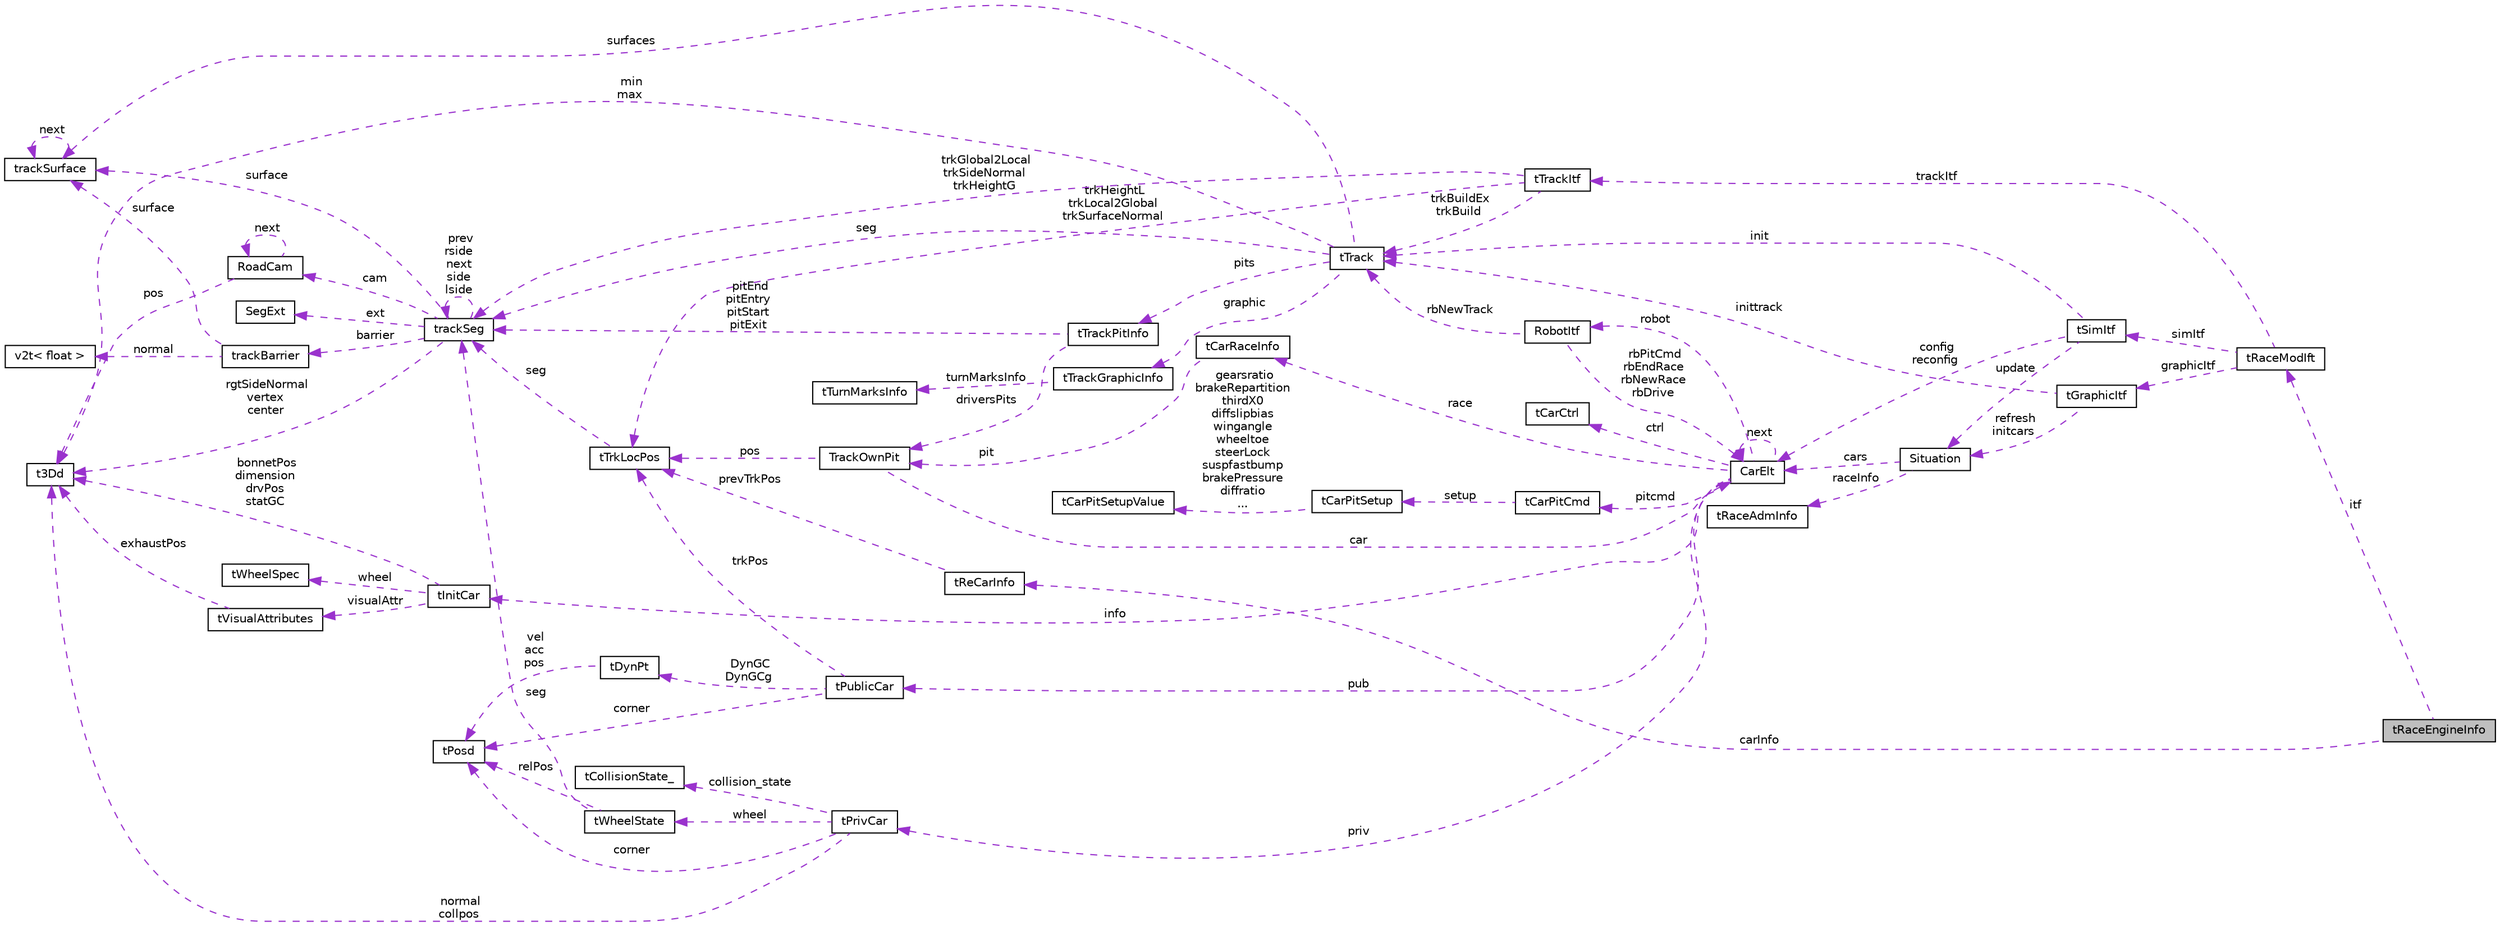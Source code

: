 digraph "tRaceEngineInfo"
{
  edge [fontname="Helvetica",fontsize="10",labelfontname="Helvetica",labelfontsize="10"];
  node [fontname="Helvetica",fontsize="10",shape=record];
  rankdir="LR";
  Node1 [label="tRaceEngineInfo",height=0.2,width=0.4,color="black", fillcolor="grey75", style="filled", fontcolor="black"];
  Node2 -> Node1 [dir="back",color="darkorchid3",fontsize="10",style="dashed",label=" carInfo" ,fontname="Helvetica"];
  Node2 [label="tReCarInfo",height=0.2,width=0.4,color="black", fillcolor="white", style="filled",URL="$structt_re_car_info.html",tooltip="Race Engine Car Information about the race. "];
  Node3 -> Node2 [dir="back",color="darkorchid3",fontsize="10",style="dashed",label=" prevTrkPos" ,fontname="Helvetica"];
  Node3 [label="tTrkLocPos",height=0.2,width=0.4,color="black", fillcolor="white", style="filled",URL="$structt_trk_loc_pos.html",tooltip="Location on the track in local coordinates. "];
  Node4 -> Node3 [dir="back",color="darkorchid3",fontsize="10",style="dashed",label=" seg" ,fontname="Helvetica"];
  Node4 [label="trackSeg",height=0.2,width=0.4,color="black", fillcolor="white", style="filled",URL="$structtrack_seg.html",tooltip="Track segment (tTrackSeg) The segments can be straights (type TR_STR): (the track goes from the right..."];
  Node5 -> Node4 [dir="back",color="darkorchid3",fontsize="10",style="dashed",label=" rgtSideNormal\nvertex\ncenter" ,fontname="Helvetica"];
  Node5 [label="t3Dd",height=0.2,width=0.4,color="black", fillcolor="white", style="filled",URL="$structt3_dd.html",tooltip="3D point. "];
  Node6 -> Node4 [dir="back",color="darkorchid3",fontsize="10",style="dashed",label=" barrier" ,fontname="Helvetica"];
  Node6 [label="trackBarrier",height=0.2,width=0.4,color="black", fillcolor="white", style="filled",URL="$structtrack_barrier.html",tooltip="Barrier. "];
  Node7 -> Node6 [dir="back",color="darkorchid3",fontsize="10",style="dashed",label=" surface" ,fontname="Helvetica"];
  Node7 [label="trackSurface",height=0.2,width=0.4,color="black", fillcolor="white", style="filled",URL="$structtrack_surface.html",tooltip="Surface. "];
  Node7 -> Node7 [dir="back",color="darkorchid3",fontsize="10",style="dashed",label=" next" ,fontname="Helvetica"];
  Node8 -> Node6 [dir="back",color="darkorchid3",fontsize="10",style="dashed",label=" normal" ,fontname="Helvetica"];
  Node8 [label="v2t\< float \>",height=0.2,width=0.4,color="black", fillcolor="white", style="filled",URL="$classv2t.html"];
  Node7 -> Node4 [dir="back",color="darkorchid3",fontsize="10",style="dashed",label=" surface" ,fontname="Helvetica"];
  Node9 -> Node4 [dir="back",color="darkorchid3",fontsize="10",style="dashed",label=" cam" ,fontname="Helvetica"];
  Node9 [label="RoadCam",height=0.2,width=0.4,color="black", fillcolor="white", style="filled",URL="$struct_road_cam.html",tooltip="road camera "];
  Node5 -> Node9 [dir="back",color="darkorchid3",fontsize="10",style="dashed",label=" pos" ,fontname="Helvetica"];
  Node9 -> Node9 [dir="back",color="darkorchid3",fontsize="10",style="dashed",label=" next" ,fontname="Helvetica"];
  Node10 -> Node4 [dir="back",color="darkorchid3",fontsize="10",style="dashed",label=" ext" ,fontname="Helvetica"];
  Node10 [label="SegExt",height=0.2,width=0.4,color="black", fillcolor="white", style="filled",URL="$struct_seg_ext.html",tooltip="Extended track segment. "];
  Node4 -> Node4 [dir="back",color="darkorchid3",fontsize="10",style="dashed",label=" prev\nrside\nnext\nside\nlside" ,fontname="Helvetica"];
  Node11 -> Node1 [dir="back",color="darkorchid3",fontsize="10",style="dashed",label=" itf" ,fontname="Helvetica"];
  Node11 [label="tRaceModIft",height=0.2,width=0.4,color="black", fillcolor="white", style="filled",URL="$structt_race_mod_ift.html",tooltip="Race Engine. "];
  Node12 -> Node11 [dir="back",color="darkorchid3",fontsize="10",style="dashed",label=" graphicItf" ,fontname="Helvetica"];
  Node12 [label="tGraphicItf",height=0.2,width=0.4,color="black", fillcolor="white", style="filled",URL="$structt_graphic_itf.html",tooltip="Interface Structure for Graphic Renering Module. "];
  Node13 -> Node12 [dir="back",color="darkorchid3",fontsize="10",style="dashed",label=" refresh\ninitcars" ,fontname="Helvetica"];
  Node13 [label="Situation",height=0.2,width=0.4,color="black", fillcolor="white", style="filled",URL="$struct_situation.html",tooltip="cars situation used to inform the GUI and the drivers "];
  Node14 -> Node13 [dir="back",color="darkorchid3",fontsize="10",style="dashed",label=" raceInfo" ,fontname="Helvetica"];
  Node14 [label="tRaceAdmInfo",height=0.2,width=0.4,color="black", fillcolor="white", style="filled",URL="$structt_race_adm_info.html",tooltip="General info on current race. "];
  Node15 -> Node13 [dir="back",color="darkorchid3",fontsize="10",style="dashed",label=" cars" ,fontname="Helvetica"];
  Node15 [label="CarElt",height=0.2,width=0.4,color="black", fillcolor="white", style="filled",URL="$struct_car_elt.html",tooltip="Car structure (tCarElt). "];
  Node16 -> Node15 [dir="back",color="darkorchid3",fontsize="10",style="dashed",label=" robot" ,fontname="Helvetica"];
  Node16 [label="RobotItf",height=0.2,width=0.4,color="black", fillcolor="white", style="filled",URL="$struct_robot_itf.html",tooltip="Interface Structure for Robots. "];
  Node15 -> Node16 [dir="back",color="darkorchid3",fontsize="10",style="dashed",label=" rbPitCmd\nrbEndRace\nrbNewRace\nrbDrive" ,fontname="Helvetica"];
  Node17 -> Node16 [dir="back",color="darkorchid3",fontsize="10",style="dashed",label=" rbNewTrack" ,fontname="Helvetica"];
  Node17 [label="tTrack",height=0.2,width=0.4,color="black", fillcolor="white", style="filled",URL="$structt_track.html",tooltip="Track structure. "];
  Node5 -> Node17 [dir="back",color="darkorchid3",fontsize="10",style="dashed",label=" min\nmax" ,fontname="Helvetica"];
  Node7 -> Node17 [dir="back",color="darkorchid3",fontsize="10",style="dashed",label=" surfaces" ,fontname="Helvetica"];
  Node18 -> Node17 [dir="back",color="darkorchid3",fontsize="10",style="dashed",label=" pits" ,fontname="Helvetica"];
  Node18 [label="tTrackPitInfo",height=0.2,width=0.4,color="black", fillcolor="white", style="filled",URL="$structt_track_pit_info.html",tooltip="Pits Info Structure. "];
  Node19 -> Node18 [dir="back",color="darkorchid3",fontsize="10",style="dashed",label=" driversPits" ,fontname="Helvetica"];
  Node19 [label="TrackOwnPit",height=0.2,width=0.4,color="black", fillcolor="white", style="filled",URL="$struct_track_own_pit.html",tooltip="Driver&#39;s pit. "];
  Node3 -> Node19 [dir="back",color="darkorchid3",fontsize="10",style="dashed",label=" pos" ,fontname="Helvetica"];
  Node15 -> Node19 [dir="back",color="darkorchid3",fontsize="10",style="dashed",label=" car" ,fontname="Helvetica"];
  Node4 -> Node18 [dir="back",color="darkorchid3",fontsize="10",style="dashed",label=" pitEnd\npitEntry\npitStart\npitExit" ,fontname="Helvetica"];
  Node20 -> Node17 [dir="back",color="darkorchid3",fontsize="10",style="dashed",label=" graphic" ,fontname="Helvetica"];
  Node20 [label="tTrackGraphicInfo",height=0.2,width=0.4,color="black", fillcolor="white", style="filled",URL="$structt_track_graphic_info.html"];
  Node21 -> Node20 [dir="back",color="darkorchid3",fontsize="10",style="dashed",label=" turnMarksInfo" ,fontname="Helvetica"];
  Node21 [label="tTurnMarksInfo",height=0.2,width=0.4,color="black", fillcolor="white", style="filled",URL="$structt_turn_marks_info.html"];
  Node4 -> Node17 [dir="back",color="darkorchid3",fontsize="10",style="dashed",label=" seg" ,fontname="Helvetica"];
  Node22 -> Node15 [dir="back",color="darkorchid3",fontsize="10",style="dashed",label=" pitcmd" ,fontname="Helvetica"];
  Node22 [label="tCarPitCmd",height=0.2,width=0.4,color="black", fillcolor="white", style="filled",URL="$structt_car_pit_cmd.html",tooltip="Command issued by the car during pit stop. "];
  Node23 -> Node22 [dir="back",color="darkorchid3",fontsize="10",style="dashed",label=" setup" ,fontname="Helvetica"];
  Node23 [label="tCarPitSetup",height=0.2,width=0.4,color="black", fillcolor="white", style="filled",URL="$structt_car_pit_setup.html"];
  Node24 -> Node23 [dir="back",color="darkorchid3",fontsize="10",style="dashed",label=" gearsratio\nbrakeRepartition\nthirdX0\ndiffslipbias\nwingangle\nwheeltoe\nsteerLock\nsuspfastbump\nbrakePressure\ndiffratio\n..." ,fontname="Helvetica"];
  Node24 [label="tCarPitSetupValue",height=0.2,width=0.4,color="black", fillcolor="white", style="filled",URL="$structt_car_pit_setup_value.html"];
  Node25 -> Node15 [dir="back",color="darkorchid3",fontsize="10",style="dashed",label=" info" ,fontname="Helvetica"];
  Node25 [label="tInitCar",height=0.2,width=0.4,color="black", fillcolor="white", style="filled",URL="$structt_init_car.html",tooltip="Static Public info. "];
  Node5 -> Node25 [dir="back",color="darkorchid3",fontsize="10",style="dashed",label=" bonnetPos\ndimension\ndrvPos\nstatGC" ,fontname="Helvetica"];
  Node26 -> Node25 [dir="back",color="darkorchid3",fontsize="10",style="dashed",label=" visualAttr" ,fontname="Helvetica"];
  Node26 [label="tVisualAttributes",height=0.2,width=0.4,color="black", fillcolor="white", style="filled",URL="$structt_visual_attributes.html",tooltip="Static visual attributes. "];
  Node5 -> Node26 [dir="back",color="darkorchid3",fontsize="10",style="dashed",label=" exhaustPos" ,fontname="Helvetica"];
  Node27 -> Node25 [dir="back",color="darkorchid3",fontsize="10",style="dashed",label=" wheel" ,fontname="Helvetica"];
  Node27 [label="tWheelSpec",height=0.2,width=0.4,color="black", fillcolor="white", style="filled",URL="$structt_wheel_spec.html",tooltip="Wheels Specifications. "];
  Node28 -> Node15 [dir="back",color="darkorchid3",fontsize="10",style="dashed",label=" priv" ,fontname="Helvetica"];
  Node28 [label="tPrivCar",height=0.2,width=0.4,color="black", fillcolor="white", style="filled",URL="$structt_priv_car.html",tooltip="Data known only by the driver. "];
  Node5 -> Node28 [dir="back",color="darkorchid3",fontsize="10",style="dashed",label=" normal\ncollpos" ,fontname="Helvetica"];
  Node29 -> Node28 [dir="back",color="darkorchid3",fontsize="10",style="dashed",label=" collision_state" ,fontname="Helvetica"];
  Node29 [label="tCollisionState_",height=0.2,width=0.4,color="black", fillcolor="white", style="filled",URL="$structt_collision_state__.html"];
  Node30 -> Node28 [dir="back",color="darkorchid3",fontsize="10",style="dashed",label=" wheel" ,fontname="Helvetica"];
  Node30 [label="tWheelState",height=0.2,width=0.4,color="black", fillcolor="white", style="filled",URL="$structt_wheel_state.html",tooltip="Dynamic wheel information. "];
  Node31 -> Node30 [dir="back",color="darkorchid3",fontsize="10",style="dashed",label=" relPos" ,fontname="Helvetica"];
  Node31 [label="tPosd",height=0.2,width=0.4,color="black", fillcolor="white", style="filled",URL="$structt_posd.html",tooltip="6 DOF position. "];
  Node4 -> Node30 [dir="back",color="darkorchid3",fontsize="10",style="dashed",label=" seg" ,fontname="Helvetica"];
  Node31 -> Node28 [dir="back",color="darkorchid3",fontsize="10",style="dashed",label=" corner" ,fontname="Helvetica"];
  Node32 -> Node15 [dir="back",color="darkorchid3",fontsize="10",style="dashed",label=" ctrl" ,fontname="Helvetica"];
  Node32 [label="tCarCtrl",height=0.2,width=0.4,color="black", fillcolor="white", style="filled",URL="$structt_car_ctrl.html",tooltip="Info returned by driver during the race. "];
  Node33 -> Node15 [dir="back",color="darkorchid3",fontsize="10",style="dashed",label=" race" ,fontname="Helvetica"];
  Node33 [label="tCarRaceInfo",height=0.2,width=0.4,color="black", fillcolor="white", style="filled",URL="$structt_car_race_info.html",tooltip="Race Administrative info. "];
  Node19 -> Node33 [dir="back",color="darkorchid3",fontsize="10",style="dashed",label=" pit" ,fontname="Helvetica"];
  Node15 -> Node15 [dir="back",color="darkorchid3",fontsize="10",style="dashed",label=" next" ,fontname="Helvetica"];
  Node34 -> Node15 [dir="back",color="darkorchid3",fontsize="10",style="dashed",label=" pub" ,fontname="Helvetica"];
  Node34 [label="tPublicCar",height=0.2,width=0.4,color="black", fillcolor="white", style="filled",URL="$structt_public_car.html",tooltip="Public info on the cars. "];
  Node3 -> Node34 [dir="back",color="darkorchid3",fontsize="10",style="dashed",label=" trkPos" ,fontname="Helvetica"];
  Node35 -> Node34 [dir="back",color="darkorchid3",fontsize="10",style="dashed",label=" DynGC\nDynGCg" ,fontname="Helvetica"];
  Node35 [label="tDynPt",height=0.2,width=0.4,color="black", fillcolor="white", style="filled",URL="$structt_dyn_pt.html",tooltip="Dynamic point structure. "];
  Node31 -> Node35 [dir="back",color="darkorchid3",fontsize="10",style="dashed",label=" vel\nacc\npos" ,fontname="Helvetica"];
  Node31 -> Node34 [dir="back",color="darkorchid3",fontsize="10",style="dashed",label=" corner" ,fontname="Helvetica"];
  Node17 -> Node12 [dir="back",color="darkorchid3",fontsize="10",style="dashed",label=" inittrack" ,fontname="Helvetica"];
  Node36 -> Node11 [dir="back",color="darkorchid3",fontsize="10",style="dashed",label=" simItf" ,fontname="Helvetica"];
  Node36 [label="tSimItf",height=0.2,width=0.4,color="black", fillcolor="white", style="filled",URL="$structt_sim_itf.html",tooltip="Interface Structure for Simulation. "];
  Node13 -> Node36 [dir="back",color="darkorchid3",fontsize="10",style="dashed",label=" update" ,fontname="Helvetica"];
  Node15 -> Node36 [dir="back",color="darkorchid3",fontsize="10",style="dashed",label=" config\nreconfig" ,fontname="Helvetica"];
  Node17 -> Node36 [dir="back",color="darkorchid3",fontsize="10",style="dashed",label=" init" ,fontname="Helvetica"];
  Node37 -> Node11 [dir="back",color="darkorchid3",fontsize="10",style="dashed",label=" trackItf" ,fontname="Helvetica"];
  Node37 [label="tTrackItf",height=0.2,width=0.4,color="black", fillcolor="white", style="filled",URL="$structt_track_itf.html",tooltip="Interface Structure for Track Loader. "];
  Node3 -> Node37 [dir="back",color="darkorchid3",fontsize="10",style="dashed",label=" trkHeightL\ntrkLocal2Global\ntrkSurfaceNormal" ,fontname="Helvetica"];
  Node17 -> Node37 [dir="back",color="darkorchid3",fontsize="10",style="dashed",label=" trkBuildEx\ntrkBuild" ,fontname="Helvetica"];
  Node4 -> Node37 [dir="back",color="darkorchid3",fontsize="10",style="dashed",label=" trkGlobal2Local\ntrkSideNormal\ntrkHeightG" ,fontname="Helvetica"];
}
